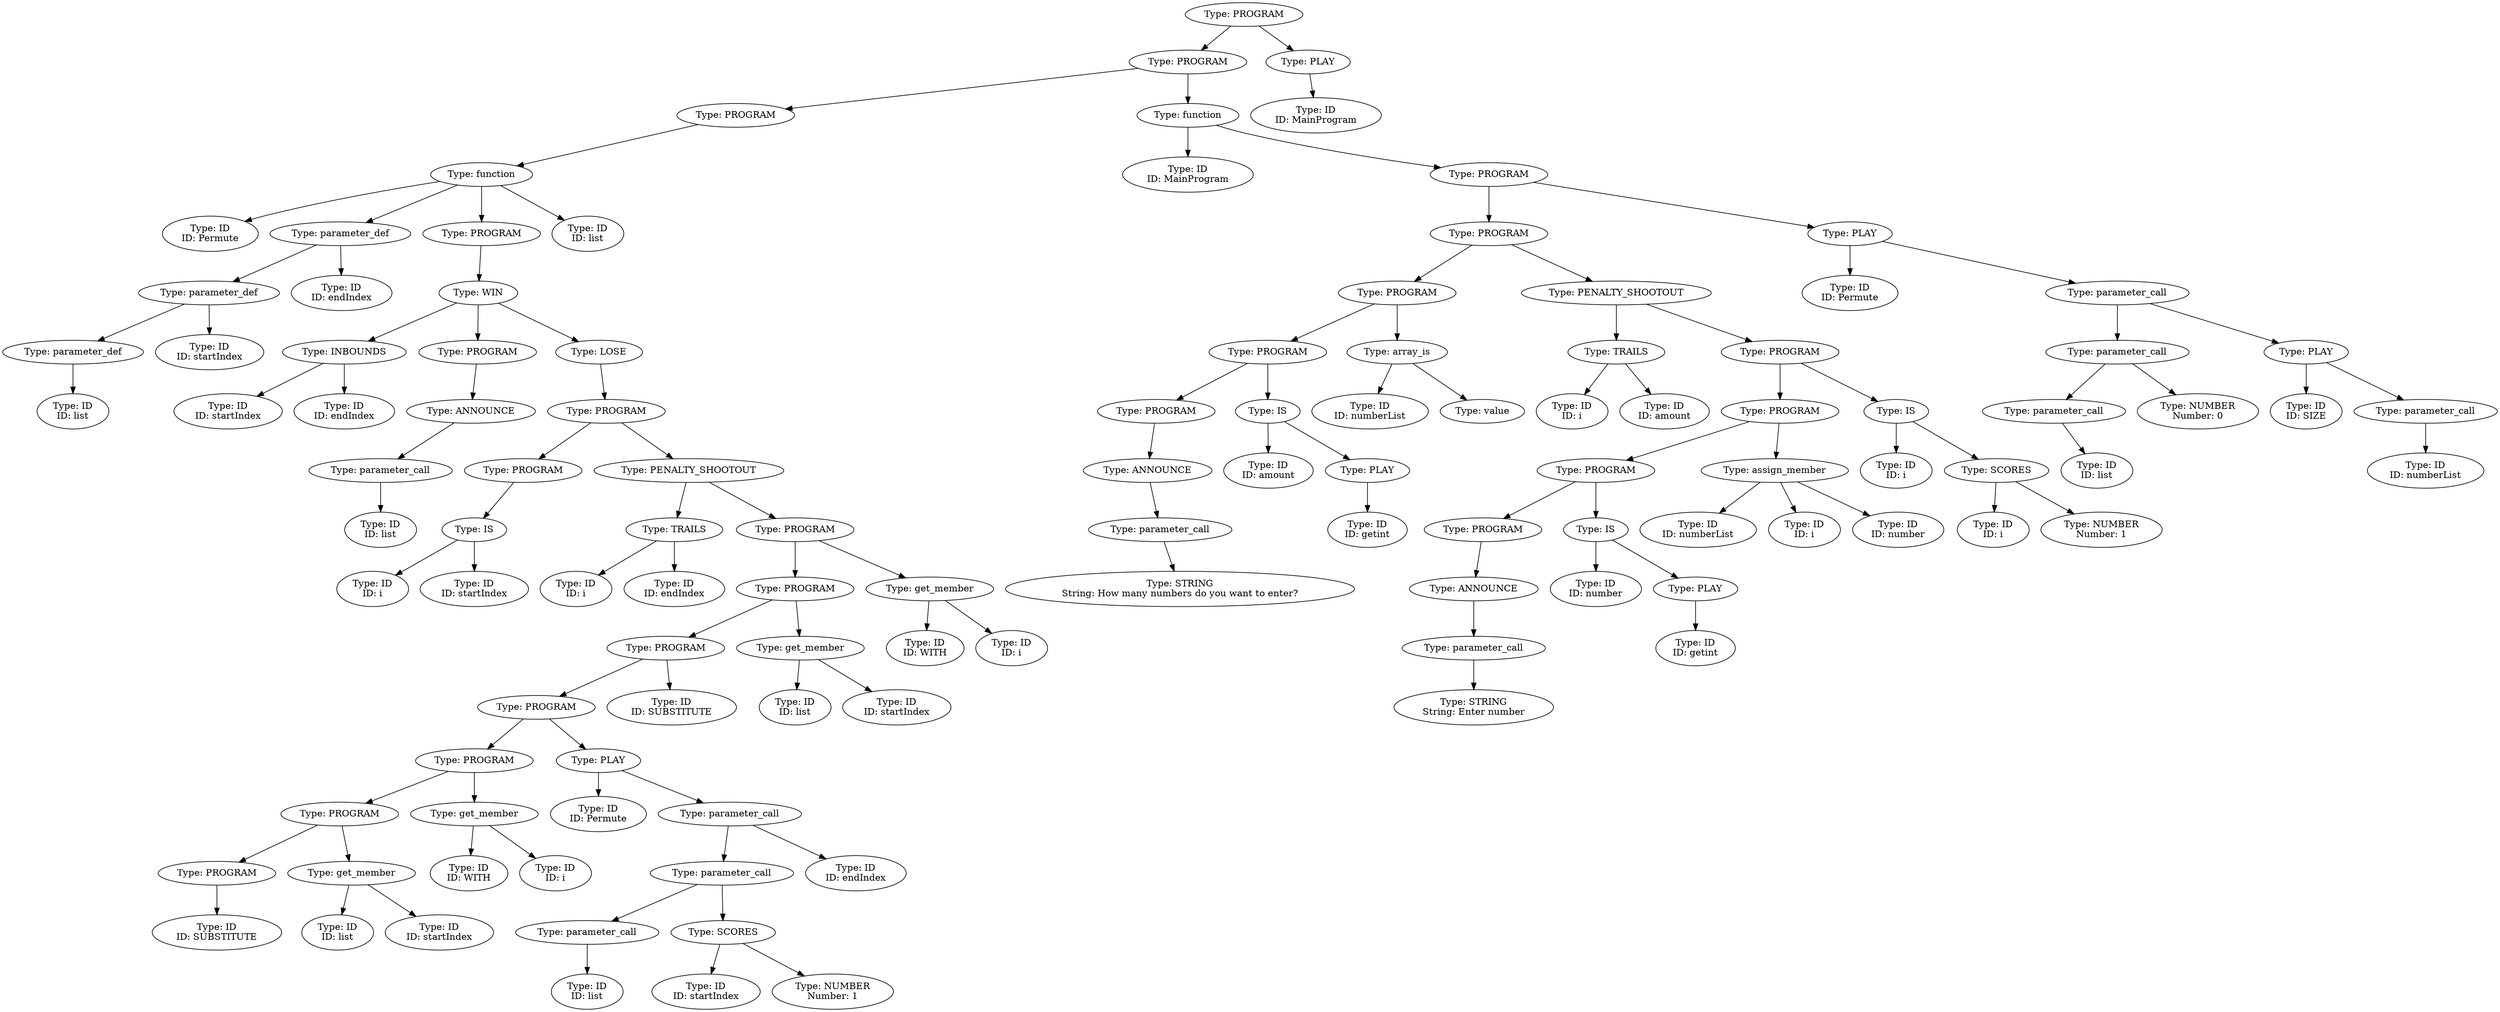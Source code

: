 digraph ast {
"0x7fffdac6a940" [label="Type: PROGRAM"];
"0x7fffdac6a940" -> "0x7fffdac6a860";
"0x7fffdac6a860" [label="Type: PROGRAM"];
"0x7fffdac6a860" -> "0x7fffdac69830";
"0x7fffdac69830" [label="Type: PROGRAM"];
"0x7fffdac69830" -> "0x7fffdac697f0";
"0x7fffdac697f0" [label="Type: function"];
"0x7fffdac697f0" -> "0x7fffdac68610";
"0x7fffdac68610" [label="Type: ID\nID: Permute"];
"0x7fffdac697f0" -> "0x7fffdac687f0";
"0x7fffdac687f0" [label="Type: parameter_def"];
"0x7fffdac687f0" -> "0x7fffdac68750";
"0x7fffdac68750" [label="Type: parameter_def"];
"0x7fffdac68750" -> "0x7fffdac686b0";
"0x7fffdac686b0" [label="Type: parameter_def"];
"0x7fffdac686b0" -> "0x7fffdac68670";
"0x7fffdac68670" [label="Type: ID\nID: list"];
"0x7fffdac68750" -> "0x7fffdac68710";
"0x7fffdac68710" [label="Type: ID\nID: startIndex"];
"0x7fffdac687f0" -> "0x7fffdac687b0";
"0x7fffdac687b0" [label="Type: ID\nID: endIndex"];
"0x7fffdac697f0" -> "0x7fffdac69750";
"0x7fffdac69750" [label="Type: PROGRAM"];
"0x7fffdac69750" -> "0x7fffdac69710";
"0x7fffdac69710" [label="Type: WIN"];
"0x7fffdac69710" -> "0x7fffdac688f0";
"0x7fffdac688f0" [label="Type: INBOUNDS"];
"0x7fffdac688f0" -> "0x7fffdac68850";
"0x7fffdac68850" [label="Type: ID\nID: startIndex"];
"0x7fffdac688f0" -> "0x7fffdac688b0";
"0x7fffdac688b0" [label="Type: ID\nID: endIndex"];
"0x7fffdac69710" -> "0x7fffdac68a10";
"0x7fffdac68a10" [label="Type: PROGRAM"];
"0x7fffdac68a10" -> "0x7fffdac689d0";
"0x7fffdac689d0" [label="Type: ANNOUNCE"];
"0x7fffdac689d0" -> "0x7fffdac68990";
"0x7fffdac68990" [label="Type: parameter_call"];
"0x7fffdac68990" -> "0x7fffdac68950";
"0x7fffdac68950" [label="Type: ID\nID: list"];
"0x7fffdac69710" -> "0x7fffdac696d0";
"0x7fffdac696d0" [label="Type: LOSE"];
"0x7fffdac696d0" -> "0x7fffdac69690";
"0x7fffdac69690" [label="Type: PROGRAM"];
"0x7fffdac69690" -> "0x7fffdac68b90";
"0x7fffdac68b90" [label="Type: PROGRAM"];
"0x7fffdac68b90" -> "0x7fffdac68b50";
"0x7fffdac68b50" [label="Type: IS"];
"0x7fffdac68b50" -> "0x7fffdac68ab0";
"0x7fffdac68ab0" [label="Type: ID\nID: i"];
"0x7fffdac68b50" -> "0x7fffdac68b10";
"0x7fffdac68b10" [label="Type: ID\nID: startIndex"];
"0x7fffdac69690" -> "0x7fffdac69650";
"0x7fffdac69650" [label="Type: PENALTY_SHOOTOUT"];
"0x7fffdac69650" -> "0x7fffdac68c90";
"0x7fffdac68c90" [label="Type: TRAILS"];
"0x7fffdac68c90" -> "0x7fffdac68bf0";
"0x7fffdac68bf0" [label="Type: ID\nID: i"];
"0x7fffdac68c90" -> "0x7fffdac68c50";
"0x7fffdac68c50" [label="Type: ID\nID: endIndex"];
"0x7fffdac69650" -> "0x7fffdac69610";
"0x7fffdac69610" [label="Type: PROGRAM"];
"0x7fffdac69610" -> "0x7fffdac694f0";
"0x7fffdac694f0" [label="Type: PROGRAM"];
"0x7fffdac694f0" -> "0x7fffdac693b0";
"0x7fffdac693b0" [label="Type: PROGRAM"];
"0x7fffdac693b0" -> "0x7fffdac692f0";
"0x7fffdac692f0" [label="Type: PROGRAM"];
"0x7fffdac692f0" -> "0x7fffdac68fb0";
"0x7fffdac68fb0" [label="Type: PROGRAM"];
"0x7fffdac68fb0" -> "0x7fffdac68e90";
"0x7fffdac68e90" [label="Type: PROGRAM"];
"0x7fffdac68e90" -> "0x7fffdac68d50";
"0x7fffdac68d50" [label="Type: PROGRAM"];
"0x7fffdac68d50" -> "0x7fffdac68cf0";
"0x7fffdac68cf0" [label="Type: ID\nID: SUBSTITUTE"];
"0x7fffdac68e90" -> "0x7fffdac68e50";
"0x7fffdac68e50" [label="Type: get_member"];
"0x7fffdac68e50" -> "0x7fffdac68d90";
"0x7fffdac68d90" [label="Type: ID\nID: list"];
"0x7fffdac68e50" -> "0x7fffdac68df0";
"0x7fffdac68df0" [label="Type: ID\nID: startIndex"];
"0x7fffdac68fb0" -> "0x7fffdac68f70";
"0x7fffdac68f70" [label="Type: get_member"];
"0x7fffdac68f70" -> "0x7fffdac68ed0";
"0x7fffdac68ed0" [label="Type: ID\nID: WITH"];
"0x7fffdac68f70" -> "0x7fffdac68f30";
"0x7fffdac68f30" [label="Type: ID\nID: i"];
"0x7fffdac692f0" -> "0x7fffdac692b0";
"0x7fffdac692b0" [label="Type: PLAY"];
"0x7fffdac692b0" -> "0x7fffdac69010";
"0x7fffdac69010" [label="Type: ID\nID: Permute"];
"0x7fffdac692b0" -> "0x7fffdac69270";
"0x7fffdac69270" [label="Type: parameter_call"];
"0x7fffdac69270" -> "0x7fffdac691f0";
"0x7fffdac691f0" [label="Type: parameter_call"];
"0x7fffdac691f0" -> "0x7fffdac690d0";
"0x7fffdac690d0" [label="Type: parameter_call"];
"0x7fffdac690d0" -> "0x7fffdac69070";
"0x7fffdac69070" [label="Type: ID\nID: list"];
"0x7fffdac691f0" -> "0x7fffdac691b0";
"0x7fffdac691b0" [label="Type: SCORES"];
"0x7fffdac691b0" -> "0x7fffdac69110";
"0x7fffdac69110" [label="Type: ID\nID: startIndex"];
"0x7fffdac691b0" -> "0x7fffdac69150";
"0x7fffdac69150" [label="Type: NUMBER\nNumber: 1"];
"0x7fffdac69270" -> "0x7fffdac69230";
"0x7fffdac69230" [label="Type: ID\nID: endIndex"];
"0x7fffdac693b0" -> "0x7fffdac69350";
"0x7fffdac69350" [label="Type: ID\nID: SUBSTITUTE"];
"0x7fffdac694f0" -> "0x7fffdac694b0";
"0x7fffdac694b0" [label="Type: get_member"];
"0x7fffdac694b0" -> "0x7fffdac693f0";
"0x7fffdac693f0" [label="Type: ID\nID: list"];
"0x7fffdac694b0" -> "0x7fffdac69450";
"0x7fffdac69450" [label="Type: ID\nID: startIndex"];
"0x7fffdac69610" -> "0x7fffdac695d0";
"0x7fffdac695d0" [label="Type: get_member"];
"0x7fffdac695d0" -> "0x7fffdac69530";
"0x7fffdac69530" [label="Type: ID\nID: WITH"];
"0x7fffdac695d0" -> "0x7fffdac69590";
"0x7fffdac69590" [label="Type: ID\nID: i"];
"0x7fffdac697f0" -> "0x7fffdac697b0";
"0x7fffdac697b0" [label="Type: ID\nID: list"];
"0x7fffdac6a860" -> "0x7fffdac6a820";
"0x7fffdac6a820" [label="Type: function"];
"0x7fffdac6a820" -> "0x7fffdac69890";
"0x7fffdac69890" [label="Type: ID\nID: MainProgram"];
"0x7fffdac6a820" -> "0x7fffdac6a7e0";
"0x7fffdac6a7e0" [label="Type: PROGRAM"];
"0x7fffdac6a7e0" -> "0x7fffdac6a460";
"0x7fffdac6a460" [label="Type: PROGRAM"];
"0x7fffdac6a460" -> "0x7fffdac69ca0";
"0x7fffdac69ca0" [label="Type: PROGRAM"];
"0x7fffdac69ca0" -> "0x7fffdac69b80";
"0x7fffdac69b80" [label="Type: PROGRAM"];
"0x7fffdac69b80" -> "0x7fffdac699c0";
"0x7fffdac699c0" [label="Type: PROGRAM"];
"0x7fffdac699c0" -> "0x7fffdac69980";
"0x7fffdac69980" [label="Type: ANNOUNCE"];
"0x7fffdac69980" -> "0x7fffdac69940";
"0x7fffdac69940" [label="Type: parameter_call"];
"0x7fffdac69940" -> "0x7fffdac69900";
"0x7fffdac69900" [label="Type: STRING\nString: How many numbers do you want to enter?"];
"0x7fffdac69b80" -> "0x7fffdac69b40";
"0x7fffdac69b40" [label="Type: IS"];
"0x7fffdac69b40" -> "0x7fffdac69a60";
"0x7fffdac69a60" [label="Type: ID\nID: amount"];
"0x7fffdac69b40" -> "0x7fffdac69b00";
"0x7fffdac69b00" [label="Type: PLAY"];
"0x7fffdac69b00" -> "0x7fffdac69ac0";
"0x7fffdac69ac0" [label="Type: ID\nID: getint"];
"0x7fffdac69ca0" -> "0x7fffdac69c60";
"0x7fffdac69c60" [label="Type: array_is"];
"0x7fffdac69c60" -> "0x7fffdac69be0";
"0x7fffdac69be0" [label="Type: ID\nID: numberList"];
"0x7fffdac69c60" -> "0x7fffdac69c20";
"0x7fffdac69c20" [label="Type: value"];
"0x7fffdac6a460" -> "0x7fffdac6a420";
"0x7fffdac6a420" [label="Type: PENALTY_SHOOTOUT"];
"0x7fffdac6a420" -> "0x7fffdac69da0";
"0x7fffdac69da0" [label="Type: TRAILS"];
"0x7fffdac69da0" -> "0x7fffdac69d00";
"0x7fffdac69d00" [label="Type: ID\nID: i"];
"0x7fffdac69da0" -> "0x7fffdac69d60";
"0x7fffdac69d60" [label="Type: ID\nID: amount"];
"0x7fffdac6a420" -> "0x7fffdac6a3e0";
"0x7fffdac6a3e0" [label="Type: PROGRAM"];
"0x7fffdac6a3e0" -> "0x7fffdac6a240";
"0x7fffdac6a240" [label="Type: PROGRAM"];
"0x7fffdac6a240" -> "0x7fffdac6a0a0";
"0x7fffdac6a0a0" [label="Type: PROGRAM"];
"0x7fffdac6a0a0" -> "0x7fffdac69ec0";
"0x7fffdac69ec0" [label="Type: PROGRAM"];
"0x7fffdac69ec0" -> "0x7fffdac69e80";
"0x7fffdac69e80" [label="Type: ANNOUNCE"];
"0x7fffdac69e80" -> "0x7fffdac69e40";
"0x7fffdac69e40" [label="Type: parameter_call"];
"0x7fffdac69e40" -> "0x7fffdac69e00";
"0x7fffdac69e00" [label="Type: STRING\nString: Enter number"];
"0x7fffdac6a0a0" -> "0x7fffdac6a060";
"0x7fffdac6a060" [label="Type: IS"];
"0x7fffdac6a060" -> "0x7fffdac69f60";
"0x7fffdac69f60" [label="Type: ID\nID: number"];
"0x7fffdac6a060" -> "0x7fffdac6a000";
"0x7fffdac6a000" [label="Type: PLAY"];
"0x7fffdac6a000" -> "0x7fffdac69fc0";
"0x7fffdac69fc0" [label="Type: ID\nID: getint"];
"0x7fffdac6a240" -> "0x7fffdac6a200";
"0x7fffdac6a200" [label="Type: assign_member"];
"0x7fffdac6a200" -> "0x7fffdac6a0e0";
"0x7fffdac6a0e0" [label="Type: ID\nID: numberList"];
"0x7fffdac6a200" -> "0x7fffdac6a140";
"0x7fffdac6a140" [label="Type: ID\nID: i"];
"0x7fffdac6a200" -> "0x7fffdac6a1a0";
"0x7fffdac6a1a0" [label="Type: ID\nID: number"];
"0x7fffdac6a3e0" -> "0x7fffdac6a3a0";
"0x7fffdac6a3a0" [label="Type: IS"];
"0x7fffdac6a3a0" -> "0x7fffdac6a280";
"0x7fffdac6a280" [label="Type: ID\nID: i"];
"0x7fffdac6a3a0" -> "0x7fffdac6a360";
"0x7fffdac6a360" [label="Type: SCORES"];
"0x7fffdac6a360" -> "0x7fffdac6a2e0";
"0x7fffdac6a2e0" [label="Type: ID\nID: i"];
"0x7fffdac6a360" -> "0x7fffdac6a320";
"0x7fffdac6a320" [label="Type: NUMBER\nNumber: 1"];
"0x7fffdac6a7e0" -> "0x7fffdac6a7a0";
"0x7fffdac6a7a0" [label="Type: PLAY"];
"0x7fffdac6a7a0" -> "0x7fffdac6a4c0";
"0x7fffdac6a4c0" [label="Type: ID\nID: Permute"];
"0x7fffdac6a7a0" -> "0x7fffdac6a760";
"0x7fffdac6a760" [label="Type: parameter_call"];
"0x7fffdac6a760" -> "0x7fffdac6a5e0";
"0x7fffdac6a5e0" [label="Type: parameter_call"];
"0x7fffdac6a5e0" -> "0x7fffdac6a560";
"0x7fffdac6a560" [label="Type: parameter_call"];
"0x7fffdac6a560" -> "0x7fffdac6a520";
"0x7fffdac6a520" [label="Type: ID\nID: list"];
"0x7fffdac6a5e0" -> "0x7fffdac6a5a0";
"0x7fffdac6a5a0" [label="Type: NUMBER\nNumber: 0"];
"0x7fffdac6a760" -> "0x7fffdac6a720";
"0x7fffdac6a720" [label="Type: PLAY"];
"0x7fffdac6a720" -> "0x7fffdac6a640";
"0x7fffdac6a640" [label="Type: ID\nID: SIZE"];
"0x7fffdac6a720" -> "0x7fffdac6a6e0";
"0x7fffdac6a6e0" [label="Type: parameter_call"];
"0x7fffdac6a6e0" -> "0x7fffdac6a6a0";
"0x7fffdac6a6a0" [label="Type: ID\nID: numberList"];
"0x7fffdac6a940" -> "0x7fffdac6a900";
"0x7fffdac6a900" [label="Type: PLAY"];
"0x7fffdac6a900" -> "0x7fffdac6a8c0";
"0x7fffdac6a8c0" [label="Type: ID\nID: MainProgram"];
}
